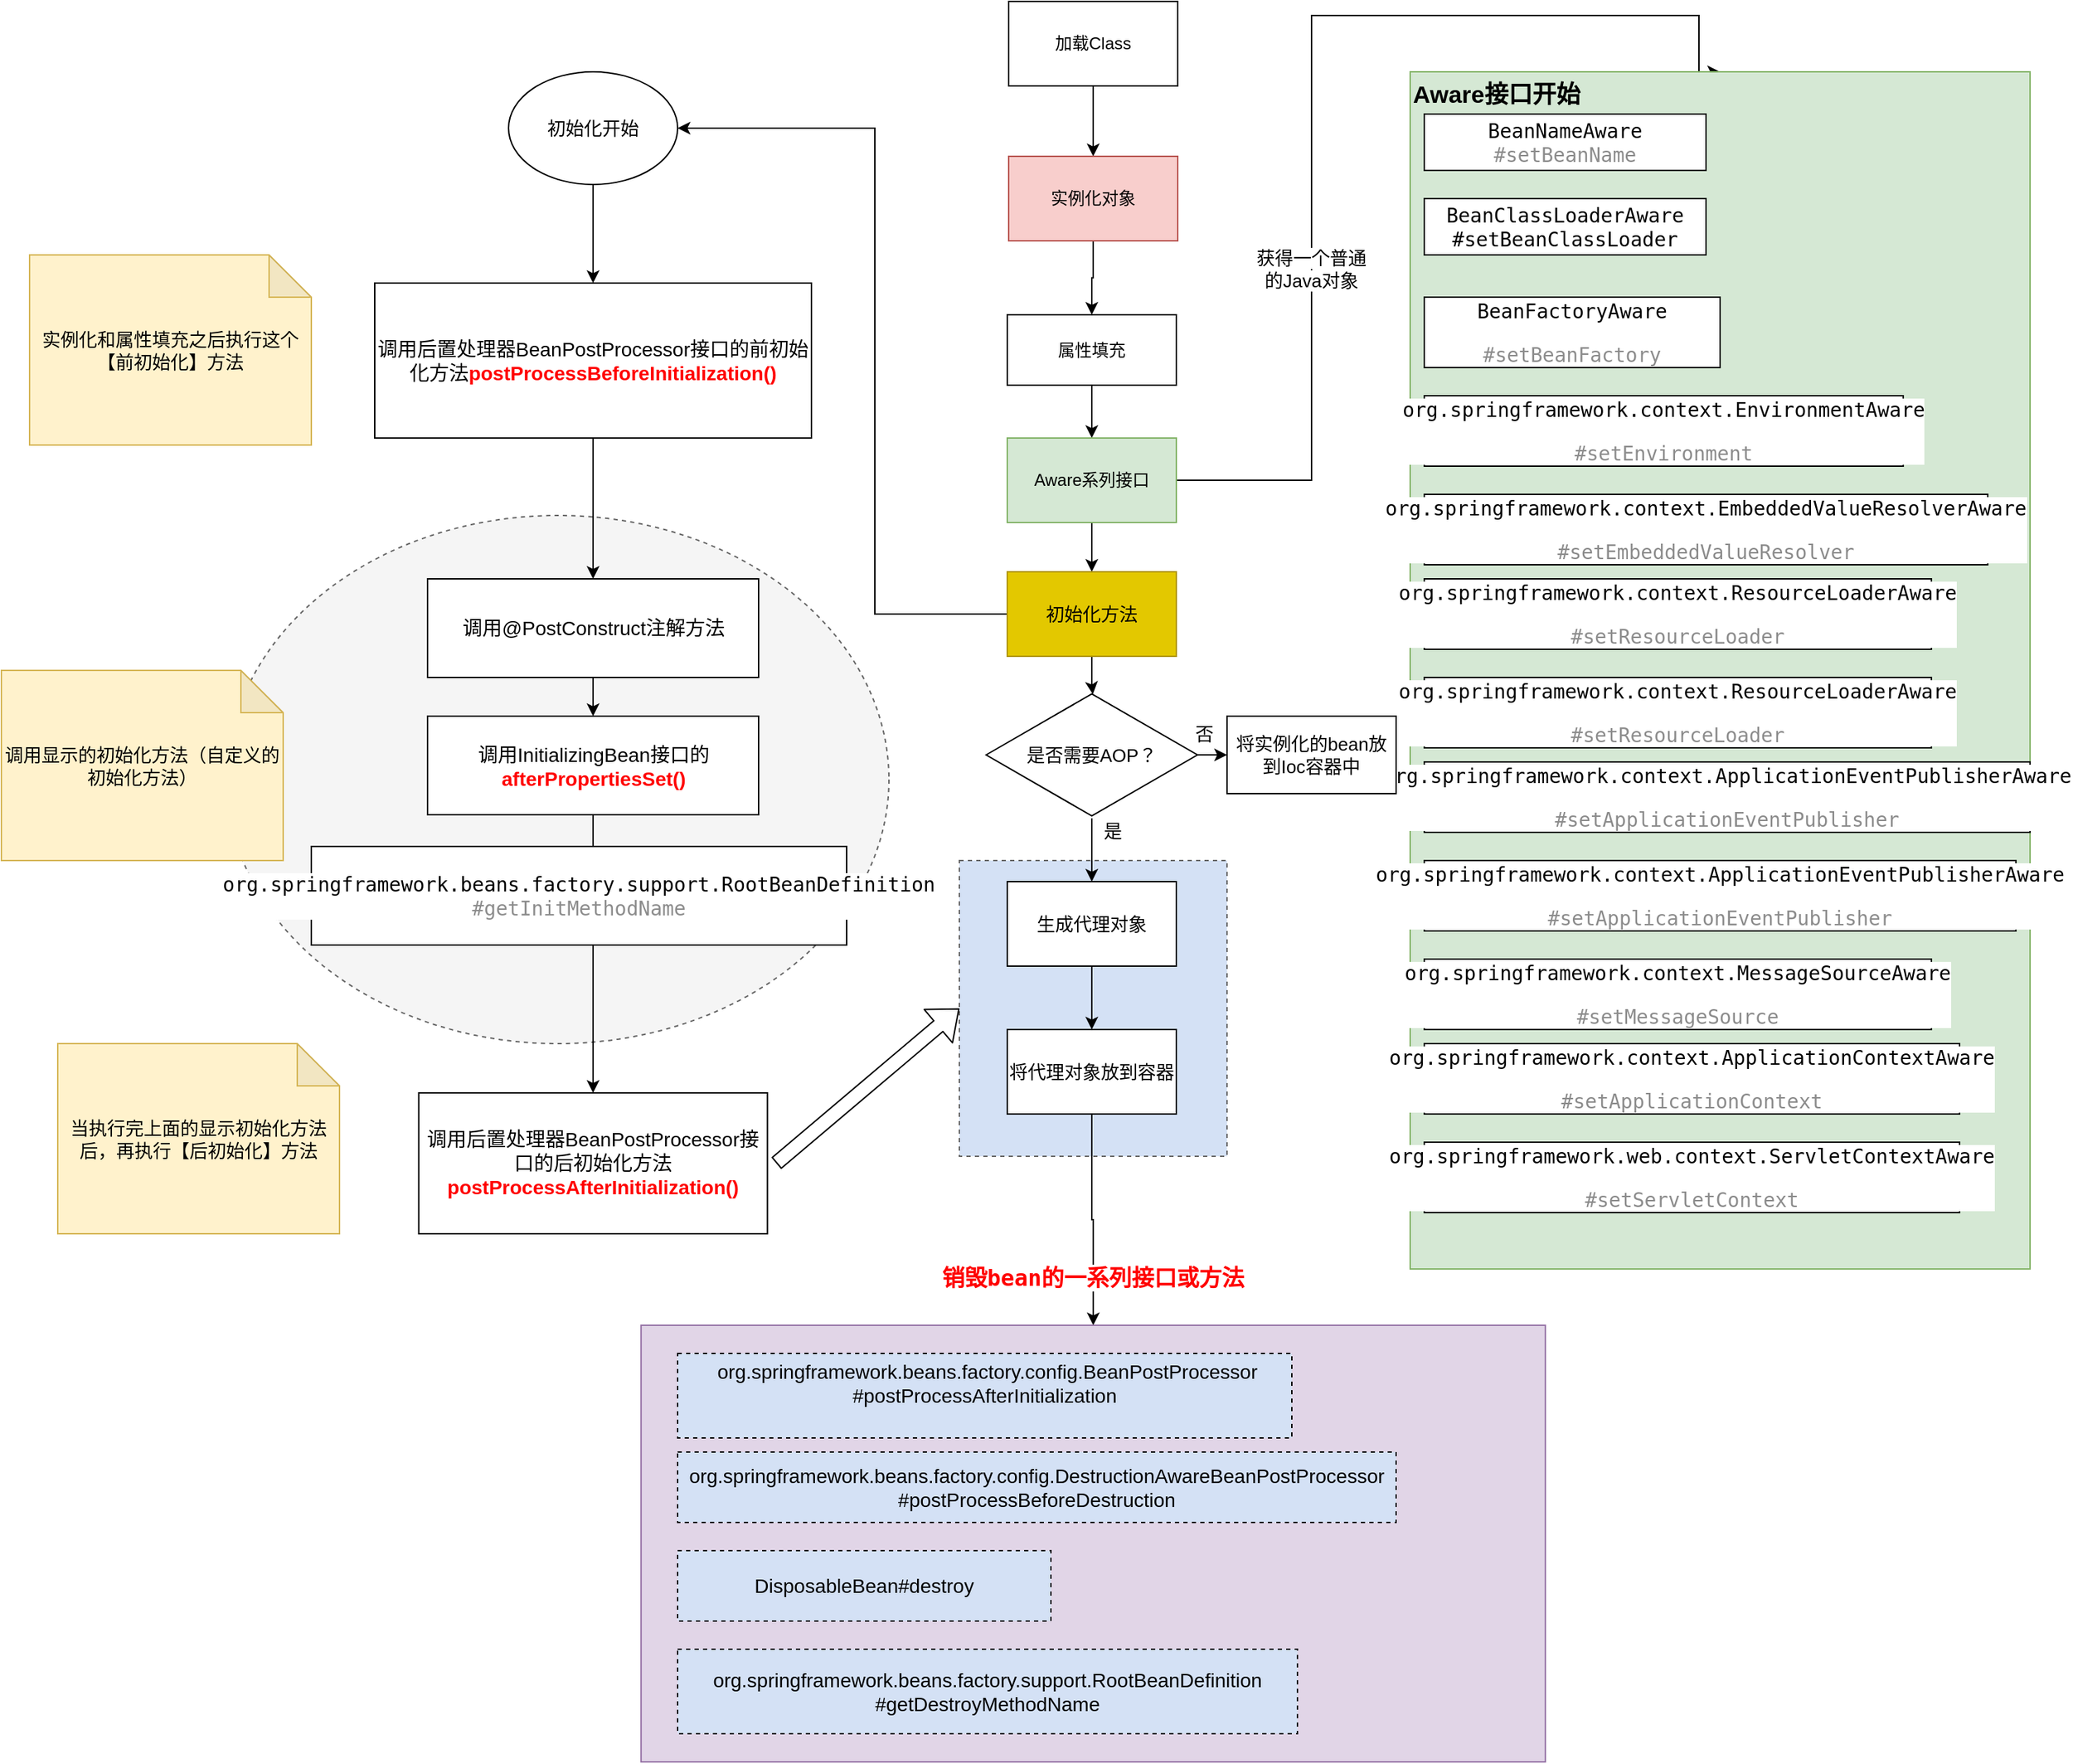 <mxfile version="14.6.13" type="device"><diagram id="3qQBwiJdPFqIl4wezuTv" name="第 1 页"><mxGraphModel dx="2091" dy="1761" grid="1" gridSize="10" guides="1" tooltips="1" connect="1" arrows="1" fold="1" page="1" pageScale="1" pageWidth="827" pageHeight="1169" math="0" shadow="0"><root><mxCell id="0"/><mxCell id="1" parent="0"/><mxCell id="_pUCo2DOkd-zagTVJyDZ-67" value="" style="rounded=0;whiteSpace=wrap;html=1;dashed=1;fontSize=13;strokeColor=#666666;fontColor=#333333;fillColor=#D4E1F5;" parent="1" vertex="1"><mxGeometry x="320" y="570" width="190" height="210" as="geometry"/></mxCell><mxCell id="_pUCo2DOkd-zagTVJyDZ-62" value="" style="ellipse;whiteSpace=wrap;html=1;fontSize=13;dashed=1;fillColor=#f5f5f5;strokeColor=#666666;fontColor=#333333;" parent="1" vertex="1"><mxGeometry x="-200" y="325" width="470" height="375" as="geometry"/></mxCell><mxCell id="_pUCo2DOkd-zagTVJyDZ-2" style="edgeStyle=orthogonalEdgeStyle;rounded=0;orthogonalLoop=1;jettySize=auto;html=1;" parent="1" source="_pUCo2DOkd-zagTVJyDZ-1" target="_pUCo2DOkd-zagTVJyDZ-3" edge="1"><mxGeometry relative="1" as="geometry"><mxPoint x="414" y="160" as="targetPoint"/></mxGeometry></mxCell><mxCell id="_pUCo2DOkd-zagTVJyDZ-1" value="加载Class" style="rounded=0;whiteSpace=wrap;html=1;" parent="1" vertex="1"><mxGeometry x="355" y="-40" width="120" height="60" as="geometry"/></mxCell><mxCell id="_pUCo2DOkd-zagTVJyDZ-4" style="edgeStyle=orthogonalEdgeStyle;rounded=0;orthogonalLoop=1;jettySize=auto;html=1;" parent="1" source="_pUCo2DOkd-zagTVJyDZ-3" target="_pUCo2DOkd-zagTVJyDZ-5" edge="1"><mxGeometry relative="1" as="geometry"><mxPoint x="414" y="240" as="targetPoint"/></mxGeometry></mxCell><mxCell id="_pUCo2DOkd-zagTVJyDZ-3" value="实例化对象" style="rounded=0;whiteSpace=wrap;html=1;fillColor=#f8cecc;strokeColor=#b85450;" parent="1" vertex="1"><mxGeometry x="355" y="70" width="120" height="60" as="geometry"/></mxCell><mxCell id="_pUCo2DOkd-zagTVJyDZ-6" style="edgeStyle=orthogonalEdgeStyle;rounded=0;orthogonalLoop=1;jettySize=auto;html=1;" parent="1" source="_pUCo2DOkd-zagTVJyDZ-5" target="_pUCo2DOkd-zagTVJyDZ-7" edge="1"><mxGeometry relative="1" as="geometry"><mxPoint x="414" y="300" as="targetPoint"/></mxGeometry></mxCell><mxCell id="_pUCo2DOkd-zagTVJyDZ-5" value="属性填充" style="rounded=0;whiteSpace=wrap;html=1;" parent="1" vertex="1"><mxGeometry x="354" y="182.5" width="120" height="50" as="geometry"/></mxCell><mxCell id="_pUCo2DOkd-zagTVJyDZ-28" style="edgeStyle=orthogonalEdgeStyle;rounded=0;orthogonalLoop=1;jettySize=auto;html=1;exitX=1;exitY=0.5;exitDx=0;exitDy=0;entryX=0.5;entryY=0;entryDx=0;entryDy=0;fontSize=13;" parent="1" source="_pUCo2DOkd-zagTVJyDZ-7" target="_pUCo2DOkd-zagTVJyDZ-9" edge="1"><mxGeometry relative="1" as="geometry"><Array as="points"><mxPoint x="570" y="300"/><mxPoint x="570" y="-30"/><mxPoint x="845" y="-30"/><mxPoint x="845" y="10"/></Array></mxGeometry></mxCell><mxCell id="_pUCo2DOkd-zagTVJyDZ-32" style="edgeStyle=orthogonalEdgeStyle;rounded=0;orthogonalLoop=1;jettySize=auto;html=1;fontSize=13;" parent="1" source="_pUCo2DOkd-zagTVJyDZ-7" target="_pUCo2DOkd-zagTVJyDZ-33" edge="1"><mxGeometry relative="1" as="geometry"><mxPoint x="414" y="360" as="targetPoint"/></mxGeometry></mxCell><mxCell id="_pUCo2DOkd-zagTVJyDZ-7" value="Aware系列接口" style="rounded=0;whiteSpace=wrap;html=1;fillColor=#d5e8d4;strokeColor=#82b366;" parent="1" vertex="1"><mxGeometry x="354" y="270" width="120" height="60" as="geometry"/></mxCell><mxCell id="_pUCo2DOkd-zagTVJyDZ-9" value="&lt;font style=&quot;font-size: 17px&quot;&gt;&lt;b&gt;Aware接口开始&lt;/b&gt;&lt;/font&gt;" style="rounded=0;whiteSpace=wrap;html=1;align=left;verticalAlign=top;fillColor=#d5e8d4;strokeColor=#82b366;" parent="1" vertex="1"><mxGeometry x="640" y="10" width="440" height="850" as="geometry"/></mxCell><mxCell id="_pUCo2DOkd-zagTVJyDZ-12" value="&lt;pre style=&quot;background-color: rgb(255, 255, 255); color: rgb(8, 8, 8); font-family: &amp;quot;jetbrains mono&amp;quot;, monospace; font-size: 14px;&quot;&gt;&lt;p style=&quot;font-family: &amp;quot;jetbrains mono&amp;quot;, monospace; font-size: 14px;&quot;&gt;&lt;span style=&quot;color: rgb(0, 0, 0); font-size: 14px;&quot;&gt;BeanNameAware&lt;br style=&quot;font-size: 14px;&quot;&gt;&lt;/span&gt;&lt;span style=&quot;color: rgb(140, 140, 140); font-size: 14px;&quot;&gt;#setBeanName&lt;/span&gt;&lt;/p&gt;&lt;/pre&gt;" style="rounded=0;whiteSpace=wrap;html=1;fontSize=14;align=center;" parent="1" vertex="1"><mxGeometry x="650" y="40" width="200" height="40" as="geometry"/></mxCell><mxCell id="_pUCo2DOkd-zagTVJyDZ-13" value="&lt;pre style=&quot;background-color: rgb(255, 255, 255); font-size: 14px;&quot;&gt;&lt;pre style=&quot;font-size: 14px;&quot;&gt;&lt;font face=&quot;jetbrains mono, monospace&quot; style=&quot;font-size: 14px;&quot;&gt;&lt;span style=&quot;font-size: 14px;&quot;&gt;BeanClassLoaderAware&lt;br style=&quot;font-size: 14px;&quot;&gt;&lt;/span&gt;&lt;/font&gt;&lt;font face=&quot;jetbrains mono, monospace&quot; style=&quot;font-size: 14px;&quot;&gt;&lt;span style=&quot;font-size: 14px;&quot;&gt;#setBeanClassLoader&lt;/span&gt;&lt;/font&gt;&lt;/pre&gt;&lt;/pre&gt;" style="rounded=0;whiteSpace=wrap;html=1;fontSize=14;align=center;verticalAlign=middle;" parent="1" vertex="1"><mxGeometry x="650" y="100" width="200" height="40" as="geometry"/></mxCell><mxCell id="_pUCo2DOkd-zagTVJyDZ-15" value="&lt;pre style=&quot;background-color: rgb(255, 255, 255); font-size: 14px;&quot;&gt;&lt;pre style=&quot;font-size: 14px;&quot;&gt;&lt;pre style=&quot;color: rgb(8, 8, 8); font-family: &amp;quot;jetbrains mono&amp;quot;, monospace; font-size: 14px;&quot;&gt;&lt;span style=&quot;color: rgb(0, 0, 0); font-size: 14px;&quot;&gt;BeanFactoryAware&lt;/span&gt;&lt;/pre&gt;&lt;pre style=&quot;color: rgb(8, 8, 8); font-family: &amp;quot;jetbrains mono&amp;quot;, monospace; font-size: 14px;&quot;&gt;&lt;span style=&quot;color: rgb(140, 140, 140); font-size: 14px;&quot;&gt;#setBeanFactory&lt;/span&gt;&lt;/pre&gt;&lt;/pre&gt;&lt;/pre&gt;" style="rounded=0;whiteSpace=wrap;html=1;fontSize=14;align=center;verticalAlign=middle;" parent="1" vertex="1"><mxGeometry x="650" y="170" width="210" height="50" as="geometry"/></mxCell><mxCell id="_pUCo2DOkd-zagTVJyDZ-17" value="&lt;pre style=&quot;background-color: rgb(255, 255, 255); font-size: 14px;&quot;&gt;&lt;pre style=&quot;font-size: 14px;&quot;&gt;&lt;pre style=&quot;color: rgb(8, 8, 8); font-family: &amp;quot;jetbrains mono&amp;quot;, monospace; font-size: 14px;&quot;&gt;&lt;pre style=&quot;color: rgb(0, 0, 0); font-size: 14px;&quot;&gt;&lt;pre style=&quot;color: rgb(8, 8, 8); font-family: &amp;quot;jetbrains mono&amp;quot;, monospace; font-size: 14px;&quot;&gt;&lt;span style=&quot;color: rgb(0, 0, 0); font-size: 14px;&quot;&gt;org.springframework.context.EnvironmentAware&lt;/span&gt;&lt;/pre&gt;&lt;pre style=&quot;color: rgb(8, 8, 8); font-family: &amp;quot;jetbrains mono&amp;quot;, monospace; font-size: 14px;&quot;&gt;&lt;span style=&quot;color: rgb(140, 140, 140); font-size: 14px;&quot;&gt;#setEnvironment&lt;/span&gt;&lt;/pre&gt;&lt;/pre&gt;&lt;/pre&gt;&lt;/pre&gt;&lt;/pre&gt;" style="rounded=0;whiteSpace=wrap;html=1;fontSize=14;align=center;verticalAlign=middle;" parent="1" vertex="1"><mxGeometry x="650" y="240" width="340" height="50" as="geometry"/></mxCell><mxCell id="_pUCo2DOkd-zagTVJyDZ-19" value="&lt;pre style=&quot;background-color: rgb(255, 255, 255); font-size: 14px;&quot;&gt;&lt;pre style=&quot;font-size: 14px;&quot;&gt;&lt;pre style=&quot;color: rgb(8, 8, 8); font-family: &amp;quot;jetbrains mono&amp;quot;, monospace; font-size: 14px;&quot;&gt;&lt;pre style=&quot;color: rgb(0, 0, 0); font-size: 14px;&quot;&gt;&lt;pre style=&quot;color: rgb(8, 8, 8); font-family: &amp;quot;jetbrains mono&amp;quot;, monospace; font-size: 14px;&quot;&gt;&lt;pre style=&quot;font-family: &amp;quot;jetbrains mono&amp;quot;, monospace; font-size: 14px;&quot;&gt;&lt;span style=&quot;color: rgb(0, 0, 0); font-size: 14px;&quot;&gt;org.springframework.context.EmbeddedValueResolverAware&lt;/span&gt;&lt;/pre&gt;&lt;pre style=&quot;font-family: &amp;quot;jetbrains mono&amp;quot;, monospace; font-size: 14px;&quot;&gt;&lt;span style=&quot;color: rgb(140, 140, 140); font-size: 14px;&quot;&gt;#setEmbeddedValueResolver&lt;br style=&quot;font-size: 14px;&quot;&gt;&lt;/span&gt;&lt;/pre&gt;&lt;/pre&gt;&lt;/pre&gt;&lt;/pre&gt;&lt;/pre&gt;&lt;/pre&gt;" style="rounded=0;whiteSpace=wrap;html=1;fontSize=14;align=center;verticalAlign=middle;" parent="1" vertex="1"><mxGeometry x="650" y="310" width="400" height="50" as="geometry"/></mxCell><mxCell id="_pUCo2DOkd-zagTVJyDZ-20" value="&lt;pre style=&quot;background-color: rgb(255, 255, 255); font-size: 14px;&quot;&gt;&lt;pre style=&quot;font-size: 14px;&quot;&gt;&lt;pre style=&quot;color: rgb(8, 8, 8); font-family: &amp;quot;jetbrains mono&amp;quot;, monospace; font-size: 14px;&quot;&gt;&lt;pre style=&quot;color: rgb(0, 0, 0); font-size: 14px;&quot;&gt;&lt;pre style=&quot;color: rgb(8, 8, 8); font-family: &amp;quot;jetbrains mono&amp;quot;, monospace; font-size: 14px;&quot;&gt;&lt;pre style=&quot;font-family: &amp;quot;jetbrains mono&amp;quot;, monospace; font-size: 14px;&quot;&gt;&lt;pre style=&quot;font-family: &amp;quot;jetbrains mono&amp;quot;, monospace; font-size: 14px;&quot;&gt;&lt;span style=&quot;color: rgb(0, 0, 0); font-size: 14px;&quot;&gt;org.springframework.context.ResourceLoaderAware&lt;/span&gt;&lt;/pre&gt;&lt;pre style=&quot;font-family: &amp;quot;jetbrains mono&amp;quot;, monospace; font-size: 14px;&quot;&gt;&lt;span style=&quot;color: rgb(140, 140, 140); font-size: 14px;&quot;&gt;#setResourceLoader&lt;br style=&quot;font-size: 14px;&quot;&gt;&lt;/span&gt;&lt;/pre&gt;&lt;/pre&gt;&lt;/pre&gt;&lt;/pre&gt;&lt;/pre&gt;&lt;/pre&gt;&lt;/pre&gt;" style="rounded=0;whiteSpace=wrap;html=1;fontSize=14;align=center;verticalAlign=middle;" parent="1" vertex="1"><mxGeometry x="650" y="370" width="360" height="50" as="geometry"/></mxCell><mxCell id="_pUCo2DOkd-zagTVJyDZ-21" value="&lt;pre style=&quot;background-color: rgb(255, 255, 255); font-size: 14px;&quot;&gt;&lt;pre style=&quot;font-size: 14px;&quot;&gt;&lt;pre style=&quot;color: rgb(8, 8, 8); font-family: &amp;quot;jetbrains mono&amp;quot;, monospace; font-size: 14px;&quot;&gt;&lt;pre style=&quot;color: rgb(0, 0, 0); font-size: 14px;&quot;&gt;&lt;pre style=&quot;color: rgb(8, 8, 8); font-family: &amp;quot;jetbrains mono&amp;quot;, monospace; font-size: 14px;&quot;&gt;&lt;pre style=&quot;font-family: &amp;quot;jetbrains mono&amp;quot;, monospace; font-size: 14px;&quot;&gt;&lt;pre style=&quot;font-family: &amp;quot;jetbrains mono&amp;quot;, monospace; font-size: 14px;&quot;&gt;&lt;span style=&quot;color: rgb(0, 0, 0); font-size: 14px;&quot;&gt;org.springframework.context.ResourceLoaderAware&lt;/span&gt;&lt;/pre&gt;&lt;pre style=&quot;font-family: &amp;quot;jetbrains mono&amp;quot;, monospace; font-size: 14px;&quot;&gt;&lt;span style=&quot;color: rgb(140, 140, 140); font-size: 14px;&quot;&gt;#setResourceLoader&lt;br style=&quot;font-size: 14px;&quot;&gt;&lt;/span&gt;&lt;/pre&gt;&lt;/pre&gt;&lt;/pre&gt;&lt;/pre&gt;&lt;/pre&gt;&lt;/pre&gt;&lt;/pre&gt;" style="rounded=0;whiteSpace=wrap;html=1;fontSize=14;align=center;verticalAlign=middle;" parent="1" vertex="1"><mxGeometry x="650" y="440" width="360" height="50" as="geometry"/></mxCell><mxCell id="_pUCo2DOkd-zagTVJyDZ-22" value="&lt;pre style=&quot;background-color: rgb(255, 255, 255); font-size: 14px;&quot;&gt;&lt;pre style=&quot;font-size: 14px;&quot;&gt;&lt;pre style=&quot;color: rgb(8, 8, 8); font-family: &amp;quot;jetbrains mono&amp;quot;, monospace; font-size: 14px;&quot;&gt;&lt;pre style=&quot;color: rgb(0, 0, 0); font-size: 14px;&quot;&gt;&lt;pre style=&quot;color: rgb(8, 8, 8); font-family: &amp;quot;jetbrains mono&amp;quot;, monospace; font-size: 14px;&quot;&gt;&lt;pre style=&quot;font-family: &amp;quot;jetbrains mono&amp;quot;, monospace; font-size: 14px;&quot;&gt;&lt;pre style=&quot;font-family: &amp;quot;jetbrains mono&amp;quot;, monospace; font-size: 14px;&quot;&gt;&lt;pre style=&quot;font-family: &amp;quot;jetbrains mono&amp;quot;, monospace; font-size: 14px;&quot;&gt;&lt;span style=&quot;color: rgb(0, 0, 0); font-size: 14px;&quot;&gt;org.springframework.context.ApplicationEventPublisherAware&lt;/span&gt;&lt;/pre&gt;&lt;pre style=&quot;font-family: &amp;quot;jetbrains mono&amp;quot;, monospace; font-size: 14px;&quot;&gt;&lt;span style=&quot;color: rgb(140, 140, 140); font-size: 14px;&quot;&gt;#setApplicationEventPublisher&lt;br style=&quot;font-size: 14px;&quot;&gt;&lt;/span&gt;&lt;/pre&gt;&lt;/pre&gt;&lt;/pre&gt;&lt;/pre&gt;&lt;/pre&gt;&lt;/pre&gt;&lt;/pre&gt;&lt;/pre&gt;" style="rounded=0;whiteSpace=wrap;html=1;fontSize=14;align=center;verticalAlign=middle;" parent="1" vertex="1"><mxGeometry x="650" y="500" width="430" height="50" as="geometry"/></mxCell><mxCell id="_pUCo2DOkd-zagTVJyDZ-23" value="&lt;pre style=&quot;background-color: rgb(255, 255, 255); font-size: 14px;&quot;&gt;&lt;pre style=&quot;font-size: 14px;&quot;&gt;&lt;pre style=&quot;color: rgb(8, 8, 8); font-family: &amp;quot;jetbrains mono&amp;quot;, monospace; font-size: 14px;&quot;&gt;&lt;pre style=&quot;color: rgb(0, 0, 0); font-size: 14px;&quot;&gt;&lt;pre style=&quot;color: rgb(8, 8, 8); font-family: &amp;quot;jetbrains mono&amp;quot;, monospace; font-size: 14px;&quot;&gt;&lt;pre style=&quot;font-family: &amp;quot;jetbrains mono&amp;quot;, monospace; font-size: 14px;&quot;&gt;&lt;pre style=&quot;font-family: &amp;quot;jetbrains mono&amp;quot;, monospace; font-size: 14px;&quot;&gt;&lt;pre style=&quot;font-family: &amp;quot;jetbrains mono&amp;quot;, monospace; font-size: 14px;&quot;&gt;&lt;span style=&quot;color: rgb(0, 0, 0); font-size: 14px;&quot;&gt;org.springframework.context.ApplicationEventPublisherAware&lt;/span&gt;&lt;/pre&gt;&lt;pre style=&quot;font-family: &amp;quot;jetbrains mono&amp;quot;, monospace; font-size: 14px;&quot;&gt;&lt;span style=&quot;color: rgb(140, 140, 140); font-size: 14px;&quot;&gt;#setApplicationEventPublisher&lt;br style=&quot;font-size: 14px;&quot;&gt;&lt;/span&gt;&lt;/pre&gt;&lt;/pre&gt;&lt;/pre&gt;&lt;/pre&gt;&lt;/pre&gt;&lt;/pre&gt;&lt;/pre&gt;&lt;/pre&gt;" style="rounded=0;whiteSpace=wrap;html=1;fontSize=14;align=center;verticalAlign=middle;" parent="1" vertex="1"><mxGeometry x="650" y="570" width="420" height="50" as="geometry"/></mxCell><mxCell id="_pUCo2DOkd-zagTVJyDZ-24" value="&lt;pre style=&quot;background-color: rgb(255, 255, 255); font-size: 14px;&quot;&gt;&lt;pre style=&quot;font-size: 14px;&quot;&gt;&lt;pre style=&quot;color: rgb(8, 8, 8); font-family: &amp;quot;jetbrains mono&amp;quot;, monospace; font-size: 14px;&quot;&gt;&lt;pre style=&quot;color: rgb(0, 0, 0); font-size: 14px;&quot;&gt;&lt;pre style=&quot;color: rgb(8, 8, 8); font-family: &amp;quot;jetbrains mono&amp;quot;, monospace; font-size: 14px;&quot;&gt;&lt;pre style=&quot;font-family: &amp;quot;jetbrains mono&amp;quot;, monospace; font-size: 14px;&quot;&gt;&lt;pre style=&quot;font-family: &amp;quot;jetbrains mono&amp;quot;, monospace; font-size: 14px;&quot;&gt;&lt;pre style=&quot;font-family: &amp;quot;jetbrains mono&amp;quot;, monospace; font-size: 14px;&quot;&gt;&lt;pre style=&quot;font-family: &amp;quot;jetbrains mono&amp;quot;, monospace; font-size: 14px;&quot;&gt;&lt;span style=&quot;color: rgb(0, 0, 0); font-size: 14px;&quot;&gt;org.springframework.context.MessageSourceAware&lt;/span&gt;&lt;/pre&gt;&lt;pre style=&quot;font-family: &amp;quot;jetbrains mono&amp;quot;, monospace; font-size: 14px;&quot;&gt;&lt;span style=&quot;color: rgb(140, 140, 140); font-size: 14px;&quot;&gt;#setMessageSource&lt;br style=&quot;font-size: 14px;&quot;&gt;&lt;/span&gt;&lt;/pre&gt;&lt;/pre&gt;&lt;/pre&gt;&lt;/pre&gt;&lt;/pre&gt;&lt;/pre&gt;&lt;/pre&gt;&lt;/pre&gt;&lt;/pre&gt;" style="rounded=0;whiteSpace=wrap;html=1;fontSize=14;align=center;verticalAlign=middle;" parent="1" vertex="1"><mxGeometry x="650" y="640" width="360" height="50" as="geometry"/></mxCell><mxCell id="_pUCo2DOkd-zagTVJyDZ-25" value="&lt;pre style=&quot;background-color: rgb(255, 255, 255); font-size: 14px;&quot;&gt;&lt;pre style=&quot;font-size: 14px;&quot;&gt;&lt;pre style=&quot;color: rgb(8, 8, 8); font-family: &amp;quot;jetbrains mono&amp;quot;, monospace; font-size: 14px;&quot;&gt;&lt;pre style=&quot;color: rgb(0, 0, 0); font-size: 14px;&quot;&gt;&lt;pre style=&quot;color: rgb(8, 8, 8); font-family: &amp;quot;jetbrains mono&amp;quot;, monospace; font-size: 14px;&quot;&gt;&lt;pre style=&quot;font-family: &amp;quot;jetbrains mono&amp;quot;, monospace; font-size: 14px;&quot;&gt;&lt;pre style=&quot;font-family: &amp;quot;jetbrains mono&amp;quot;, monospace; font-size: 14px;&quot;&gt;&lt;pre style=&quot;font-family: &amp;quot;jetbrains mono&amp;quot;, monospace; font-size: 14px;&quot;&gt;&lt;pre style=&quot;font-family: &amp;quot;jetbrains mono&amp;quot;, monospace; font-size: 14px;&quot;&gt;&lt;pre style=&quot;font-family: &amp;quot;jetbrains mono&amp;quot;, monospace; font-size: 14px;&quot;&gt;&lt;span style=&quot;color: rgb(0, 0, 0); font-size: 14px;&quot;&gt;org.springframework.context.ApplicationContextAware&lt;/span&gt;&lt;/pre&gt;&lt;pre style=&quot;font-family: &amp;quot;jetbrains mono&amp;quot;, monospace; font-size: 14px;&quot;&gt;&lt;span style=&quot;color: rgb(140, 140, 140); font-size: 14px;&quot;&gt;#setApplicationContext&lt;br style=&quot;font-size: 14px;&quot;&gt;&lt;/span&gt;&lt;/pre&gt;&lt;/pre&gt;&lt;/pre&gt;&lt;/pre&gt;&lt;/pre&gt;&lt;/pre&gt;&lt;/pre&gt;&lt;/pre&gt;&lt;/pre&gt;&lt;/pre&gt;" style="rounded=0;whiteSpace=wrap;html=1;fontSize=14;align=center;verticalAlign=middle;" parent="1" vertex="1"><mxGeometry x="650" y="700" width="380" height="50" as="geometry"/></mxCell><mxCell id="_pUCo2DOkd-zagTVJyDZ-26" value="&lt;pre style=&quot;background-color: rgb(255, 255, 255); font-size: 14px;&quot;&gt;&lt;pre style=&quot;font-size: 14px;&quot;&gt;&lt;pre style=&quot;color: rgb(8, 8, 8); font-family: &amp;quot;jetbrains mono&amp;quot;, monospace; font-size: 14px;&quot;&gt;&lt;pre style=&quot;color: rgb(0, 0, 0); font-size: 14px;&quot;&gt;&lt;pre style=&quot;color: rgb(8, 8, 8); font-family: &amp;quot;jetbrains mono&amp;quot;, monospace; font-size: 14px;&quot;&gt;&lt;pre style=&quot;font-family: &amp;quot;jetbrains mono&amp;quot;, monospace; font-size: 14px;&quot;&gt;&lt;pre style=&quot;font-family: &amp;quot;jetbrains mono&amp;quot;, monospace; font-size: 14px;&quot;&gt;&lt;pre style=&quot;font-family: &amp;quot;jetbrains mono&amp;quot;, monospace; font-size: 14px;&quot;&gt;&lt;pre style=&quot;font-family: &amp;quot;jetbrains mono&amp;quot;, monospace; font-size: 14px;&quot;&gt;&lt;pre style=&quot;font-family: &amp;quot;jetbrains mono&amp;quot;, monospace; font-size: 14px;&quot;&gt;&lt;pre style=&quot;font-family: &amp;quot;jetbrains mono&amp;quot;, monospace; font-size: 14px;&quot;&gt;&lt;span style=&quot;color: rgb(0, 0, 0); font-size: 14px;&quot;&gt;org.springframework.web.context.ServletContextAware&lt;/span&gt;&lt;/pre&gt;&lt;pre style=&quot;font-family: &amp;quot;jetbrains mono&amp;quot;, monospace; font-size: 14px;&quot;&gt;&lt;span style=&quot;color: rgb(140, 140, 140); font-size: 14px;&quot;&gt;#setServletContext&lt;/span&gt;&lt;/pre&gt;&lt;/pre&gt;&lt;/pre&gt;&lt;/pre&gt;&lt;/pre&gt;&lt;/pre&gt;&lt;/pre&gt;&lt;/pre&gt;&lt;/pre&gt;&lt;/pre&gt;&lt;/pre&gt;" style="rounded=0;whiteSpace=wrap;html=1;fontSize=14;align=center;verticalAlign=middle;" parent="1" vertex="1"><mxGeometry x="650" y="770" width="380" height="50" as="geometry"/></mxCell><mxCell id="_pUCo2DOkd-zagTVJyDZ-29" value="&lt;span style=&quot;background-color: rgb(255 , 255 , 255)&quot;&gt;获得一个普通&lt;/span&gt;&lt;br&gt;&lt;span style=&quot;background-color: rgb(255 , 255 , 255)&quot;&gt;的Java对象&lt;/span&gt;" style="text;html=1;strokeColor=none;fillColor=none;align=center;verticalAlign=middle;whiteSpace=wrap;rounded=0;fontSize=13;" parent="1" vertex="1"><mxGeometry x="530" y="140" width="80" height="20" as="geometry"/></mxCell><mxCell id="_pUCo2DOkd-zagTVJyDZ-38" style="edgeStyle=orthogonalEdgeStyle;rounded=0;orthogonalLoop=1;jettySize=auto;html=1;entryX=0.505;entryY=0.022;entryDx=0;entryDy=0;entryPerimeter=0;fontSize=13;" parent="1" source="_pUCo2DOkd-zagTVJyDZ-33" target="_pUCo2DOkd-zagTVJyDZ-36" edge="1"><mxGeometry relative="1" as="geometry"/></mxCell><mxCell id="_pUCo2DOkd-zagTVJyDZ-66" style="edgeStyle=orthogonalEdgeStyle;rounded=0;orthogonalLoop=1;jettySize=auto;html=1;entryX=1;entryY=0.5;entryDx=0;entryDy=0;fontSize=13;" parent="1" source="_pUCo2DOkd-zagTVJyDZ-33" target="_pUCo2DOkd-zagTVJyDZ-50" edge="1"><mxGeometry relative="1" as="geometry"><Array as="points"><mxPoint x="260" y="395"/><mxPoint x="260" y="50"/></Array></mxGeometry></mxCell><mxCell id="_pUCo2DOkd-zagTVJyDZ-33" value="初始化方法" style="rounded=0;whiteSpace=wrap;html=1;fontSize=13;fillColor=#e3c800;strokeColor=#B09500;fontColor=#000000;" parent="1" vertex="1"><mxGeometry x="354" y="365" width="120" height="60" as="geometry"/></mxCell><mxCell id="_pUCo2DOkd-zagTVJyDZ-39" style="edgeStyle=orthogonalEdgeStyle;rounded=0;orthogonalLoop=1;jettySize=auto;html=1;fontSize=13;" parent="1" source="_pUCo2DOkd-zagTVJyDZ-36" target="_pUCo2DOkd-zagTVJyDZ-40" edge="1"><mxGeometry relative="1" as="geometry"><mxPoint x="530" y="495" as="targetPoint"/></mxGeometry></mxCell><mxCell id="_pUCo2DOkd-zagTVJyDZ-41" style="edgeStyle=orthogonalEdgeStyle;rounded=0;orthogonalLoop=1;jettySize=auto;html=1;fontSize=13;" parent="1" source="_pUCo2DOkd-zagTVJyDZ-36" target="_pUCo2DOkd-zagTVJyDZ-42" edge="1"><mxGeometry relative="1" as="geometry"><mxPoint x="414" y="560" as="targetPoint"/></mxGeometry></mxCell><mxCell id="_pUCo2DOkd-zagTVJyDZ-36" value="是否需要AOP？" style="html=1;whiteSpace=wrap;aspect=fixed;shape=isoRectangle;fontSize=13;" parent="1" vertex="1"><mxGeometry x="339" y="450" width="150" height="90" as="geometry"/></mxCell><mxCell id="_pUCo2DOkd-zagTVJyDZ-40" value="将实例化的bean放到Ioc容器中" style="rounded=0;whiteSpace=wrap;html=1;fontSize=13;" parent="1" vertex="1"><mxGeometry x="510" y="467.5" width="120" height="55" as="geometry"/></mxCell><mxCell id="_pUCo2DOkd-zagTVJyDZ-48" style="edgeStyle=orthogonalEdgeStyle;rounded=0;orthogonalLoop=1;jettySize=auto;html=1;entryX=0.5;entryY=0;entryDx=0;entryDy=0;fontSize=13;" parent="1" source="_pUCo2DOkd-zagTVJyDZ-42" target="_pUCo2DOkd-zagTVJyDZ-45" edge="1"><mxGeometry relative="1" as="geometry"/></mxCell><mxCell id="_pUCo2DOkd-zagTVJyDZ-42" value="生成代理对象" style="rounded=0;whiteSpace=wrap;html=1;fontSize=13;" parent="1" vertex="1"><mxGeometry x="354" y="585" width="120" height="60" as="geometry"/></mxCell><mxCell id="_pUCo2DOkd-zagTVJyDZ-43" value="否" style="text;html=1;strokeColor=none;fillColor=none;align=center;verticalAlign=middle;whiteSpace=wrap;rounded=0;fontSize=13;" parent="1" vertex="1"><mxGeometry x="474" y="470" width="40" height="20" as="geometry"/></mxCell><mxCell id="_pUCo2DOkd-zagTVJyDZ-44" value="是" style="text;html=1;strokeColor=none;fillColor=none;align=center;verticalAlign=middle;whiteSpace=wrap;rounded=0;fontSize=13;" parent="1" vertex="1"><mxGeometry x="409" y="539" width="40" height="20" as="geometry"/></mxCell><mxCell id="_pUCo2DOkd-zagTVJyDZ-46" style="edgeStyle=orthogonalEdgeStyle;rounded=0;orthogonalLoop=1;jettySize=auto;html=1;fontSize=13;" parent="1" source="_pUCo2DOkd-zagTVJyDZ-45" target="_pUCo2DOkd-zagTVJyDZ-47" edge="1"><mxGeometry relative="1" as="geometry"><mxPoint x="414" y="750" as="targetPoint"/></mxGeometry></mxCell><mxCell id="_pUCo2DOkd-zagTVJyDZ-45" value="将代理对象放到容器" style="rounded=0;whiteSpace=wrap;html=1;fontSize=13;" parent="1" vertex="1"><mxGeometry x="354" y="690" width="120" height="60" as="geometry"/></mxCell><mxCell id="_pUCo2DOkd-zagTVJyDZ-47" value="&lt;h6 style=&quot;background-color: rgb(255 , 255 , 255) ; font-family: &amp;#34;jetbrains mono&amp;#34; , monospace&quot;&gt;&lt;p style=&quot;text-align: left&quot;&gt;&lt;font style=&quot;font-size: 16px&quot; color=&quot;#ff0000&quot;&gt;销毁bean的一系列接口或方法&lt;/font&gt;&lt;/p&gt;&lt;/h6&gt;" style="rounded=0;whiteSpace=wrap;html=1;fontSize=14;verticalAlign=bottom;labelPosition=center;verticalLabelPosition=top;align=center;fillColor=#e1d5e7;strokeColor=#9673a6;" parent="1" vertex="1"><mxGeometry x="94.07" y="900" width="641.87" height="310" as="geometry"/></mxCell><mxCell id="_pUCo2DOkd-zagTVJyDZ-51" style="edgeStyle=orthogonalEdgeStyle;rounded=0;orthogonalLoop=1;jettySize=auto;html=1;fontSize=13;" parent="1" source="_pUCo2DOkd-zagTVJyDZ-50" target="_pUCo2DOkd-zagTVJyDZ-52" edge="1"><mxGeometry relative="1" as="geometry"><mxPoint x="60" y="160" as="targetPoint"/></mxGeometry></mxCell><mxCell id="_pUCo2DOkd-zagTVJyDZ-50" value="初始化开始" style="ellipse;whiteSpace=wrap;html=1;fontSize=13;" parent="1" vertex="1"><mxGeometry y="10" width="120" height="80" as="geometry"/></mxCell><mxCell id="_pUCo2DOkd-zagTVJyDZ-54" style="edgeStyle=orthogonalEdgeStyle;rounded=0;orthogonalLoop=1;jettySize=auto;html=1;fontSize=13;" parent="1" source="_pUCo2DOkd-zagTVJyDZ-52" edge="1"><mxGeometry relative="1" as="geometry"><mxPoint x="60" y="370" as="targetPoint"/></mxGeometry></mxCell><mxCell id="_pUCo2DOkd-zagTVJyDZ-52" value="调用后置处理器BeanPostProcessor接口的前初始化方法&lt;font style=&quot;font-size: 14px&quot; color=&quot;#ff0000&quot;&gt;&lt;b style=&quot;font-size: 14px&quot;&gt;postProcessBeforeInitialization()&lt;/b&gt;&lt;/font&gt;" style="rounded=0;whiteSpace=wrap;html=1;fontSize=14;" parent="1" vertex="1"><mxGeometry x="-95" y="160" width="310" height="110" as="geometry"/></mxCell><mxCell id="_pUCo2DOkd-zagTVJyDZ-53" value="实例化和属性填充之后执行这个【前初始化】方法" style="shape=note;whiteSpace=wrap;html=1;backgroundOutline=1;darkOpacity=0.05;fontSize=13;fillColor=#fff2cc;strokeColor=#d6b656;" parent="1" vertex="1"><mxGeometry x="-340" y="140" width="200" height="135" as="geometry"/></mxCell><mxCell id="_pUCo2DOkd-zagTVJyDZ-57" style="edgeStyle=orthogonalEdgeStyle;rounded=0;orthogonalLoop=1;jettySize=auto;html=1;entryX=0.5;entryY=0;entryDx=0;entryDy=0;fontSize=13;" parent="1" source="_pUCo2DOkd-zagTVJyDZ-55" target="_pUCo2DOkd-zagTVJyDZ-56" edge="1"><mxGeometry relative="1" as="geometry"/></mxCell><mxCell id="_pUCo2DOkd-zagTVJyDZ-55" value="调用@PostConstruct注解方法" style="rounded=0;whiteSpace=wrap;html=1;fontSize=14;" parent="1" vertex="1"><mxGeometry x="-57.5" y="370" width="235" height="70" as="geometry"/></mxCell><mxCell id="_pUCo2DOkd-zagTVJyDZ-61" style="edgeStyle=orthogonalEdgeStyle;rounded=0;orthogonalLoop=1;jettySize=auto;html=1;entryX=0.5;entryY=0;entryDx=0;entryDy=0;fontSize=13;" parent="1" source="_pUCo2DOkd-zagTVJyDZ-56" target="_pUCo2DOkd-zagTVJyDZ-59" edge="1"><mxGeometry relative="1" as="geometry"/></mxCell><mxCell id="_pUCo2DOkd-zagTVJyDZ-56" value="调用InitializingBean接口的&lt;b style=&quot;font-size: 14px;&quot;&gt;&lt;font color=&quot;#ff0000&quot; style=&quot;font-size: 14px;&quot;&gt;afterPropertiesSet()&lt;/font&gt;&lt;/b&gt;" style="rounded=0;whiteSpace=wrap;html=1;fontSize=14;" parent="1" vertex="1"><mxGeometry x="-57.5" y="467.5" width="235" height="70" as="geometry"/></mxCell><mxCell id="_pUCo2DOkd-zagTVJyDZ-59" value="&lt;font style=&quot;font-size: 14px&quot;&gt;调用后置处理器BeanPostProcessor接口的后初始化方法&lt;font color=&quot;#ff0000&quot;&gt;&lt;b&gt;postProcessAfterInitialization()&lt;/b&gt;&lt;/font&gt;&lt;/font&gt;" style="rounded=0;whiteSpace=wrap;html=1;fontSize=14;" parent="1" vertex="1"><mxGeometry x="-63.75" y="735" width="247.5" height="100" as="geometry"/></mxCell><mxCell id="_pUCo2DOkd-zagTVJyDZ-63" value="调用显示的初始化方法（自定义的初始化方法）" style="shape=note;whiteSpace=wrap;html=1;backgroundOutline=1;darkOpacity=0.05;fontSize=13;fillColor=#fff2cc;strokeColor=#d6b656;" parent="1" vertex="1"><mxGeometry x="-360" y="435" width="200" height="135" as="geometry"/></mxCell><mxCell id="_pUCo2DOkd-zagTVJyDZ-64" value="当执行完上面的显示初始化方法后，再执行【后初始化】方法" style="shape=note;whiteSpace=wrap;html=1;backgroundOutline=1;darkOpacity=0.05;fontSize=13;fillColor=#fff2cc;strokeColor=#d6b656;" parent="1" vertex="1"><mxGeometry x="-320" y="700" width="200" height="135" as="geometry"/></mxCell><mxCell id="_pUCo2DOkd-zagTVJyDZ-68" value="" style="shape=flexArrow;endArrow=classic;html=1;fontSize=13;entryX=0;entryY=0.5;entryDx=0;entryDy=0;" parent="1" target="_pUCo2DOkd-zagTVJyDZ-67" edge="1"><mxGeometry width="50" height="50" relative="1" as="geometry"><mxPoint x="190" y="785" as="sourcePoint"/><mxPoint x="240" y="735" as="targetPoint"/></mxGeometry></mxCell><mxCell id="_pUCo2DOkd-zagTVJyDZ-69" value="&lt;p style=&quot;background-color: rgb(255 , 255 , 255) ; color: rgb(8 , 8 , 8) ; font-family: &amp;#34;jetbrains mono&amp;#34; , monospace&quot;&gt;&lt;span style=&quot;color: rgb(0 , 0 , 0)&quot;&gt;org.springframework.beans.factory.support.RootBeanDefinition&lt;br&gt;&lt;/span&gt;&lt;span style=&quot;color: rgb(140 , 140 , 140)&quot;&gt;#getInitMethodName&lt;/span&gt;&lt;/p&gt;" style="rounded=0;whiteSpace=wrap;html=1;fontSize=14;" parent="1" vertex="1"><mxGeometry x="-140" y="560" width="380" height="70" as="geometry"/></mxCell><mxCell id="_pUCo2DOkd-zagTVJyDZ-70" value="&lt;div&gt;&amp;nbsp;org.springframework.beans.factory.config.BeanPostProcessor&lt;/div&gt;&lt;div&gt;#postProcessAfterInitialization&lt;/div&gt;&lt;div&gt;&amp;nbsp;&lt;br&gt;&lt;/div&gt;" style="rounded=0;whiteSpace=wrap;html=1;dashed=1;fontSize=14;fillColor=#D4E1F5;" parent="1" vertex="1"><mxGeometry x="120" y="920" width="436" height="60" as="geometry"/></mxCell><mxCell id="_pUCo2DOkd-zagTVJyDZ-71" value="&lt;div&gt;&lt;span&gt;org.springframework.beans.factory.config.DestructionAwareBeanPostProcessor&lt;/span&gt;&lt;br&gt;&lt;/div&gt;&lt;div&gt;#postProcessBeforeDestruction&lt;/div&gt;" style="rounded=0;whiteSpace=wrap;html=1;dashed=1;fontSize=14;fillColor=#D4E1F5;" parent="1" vertex="1"><mxGeometry x="120" y="990" width="510" height="50" as="geometry"/></mxCell><mxCell id="_pUCo2DOkd-zagTVJyDZ-72" value="&lt;div&gt;&lt;br&gt;&lt;/div&gt;&lt;div&gt;DisposableBean#destroy&lt;/div&gt;&lt;div&gt;&amp;nbsp;&lt;br&gt;&lt;/div&gt;" style="rounded=0;whiteSpace=wrap;html=1;dashed=1;fontSize=14;fillColor=#D4E1F5;" parent="1" vertex="1"><mxGeometry x="120" y="1060" width="265" height="50" as="geometry"/></mxCell><mxCell id="_pUCo2DOkd-zagTVJyDZ-73" value="&lt;div&gt;&lt;span&gt;org.springframework.beans.factory.support.RootBeanDefinition&lt;/span&gt;&lt;br&gt;&lt;/div&gt;&lt;div&gt;#getDestroyMethodName&lt;/div&gt;" style="rounded=0;whiteSpace=wrap;html=1;dashed=1;fontSize=14;fillColor=#D4E1F5;" parent="1" vertex="1"><mxGeometry x="120" y="1130" width="440" height="60" as="geometry"/></mxCell></root></mxGraphModel></diagram></mxfile>